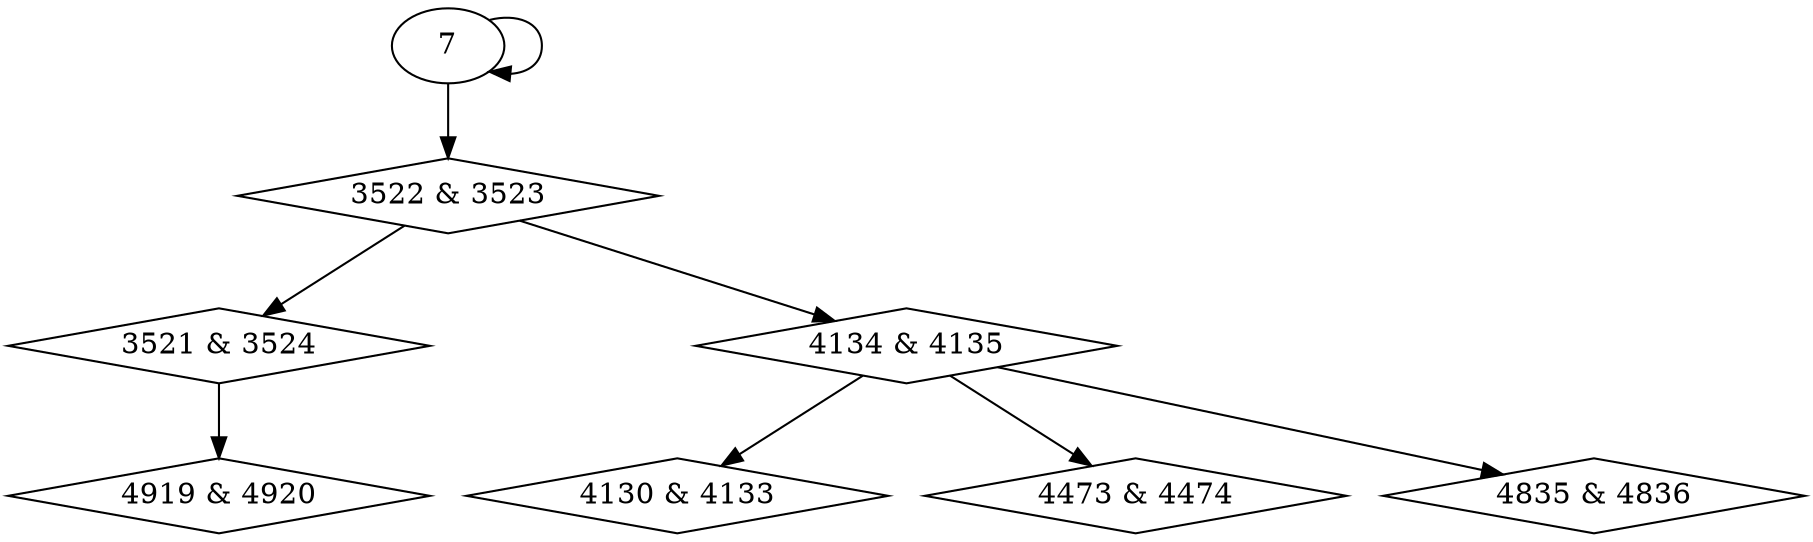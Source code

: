 digraph {
0 [label = "3521 & 3524", shape = diamond];
1 [label = "3522 & 3523", shape = diamond];
2 [label = "4130 & 4133", shape = diamond];
3 [label = "4134 & 4135", shape = diamond];
4 [label = "4473 & 4474", shape = diamond];
5 [label = "4835 & 4836", shape = diamond];
6 [label = "4919 & 4920", shape = diamond];
1 -> 0;
7 -> 1;
3 -> 2;
1 -> 3;
3 -> 4;
3 -> 5;
0 -> 6;
7 -> 7;
}
